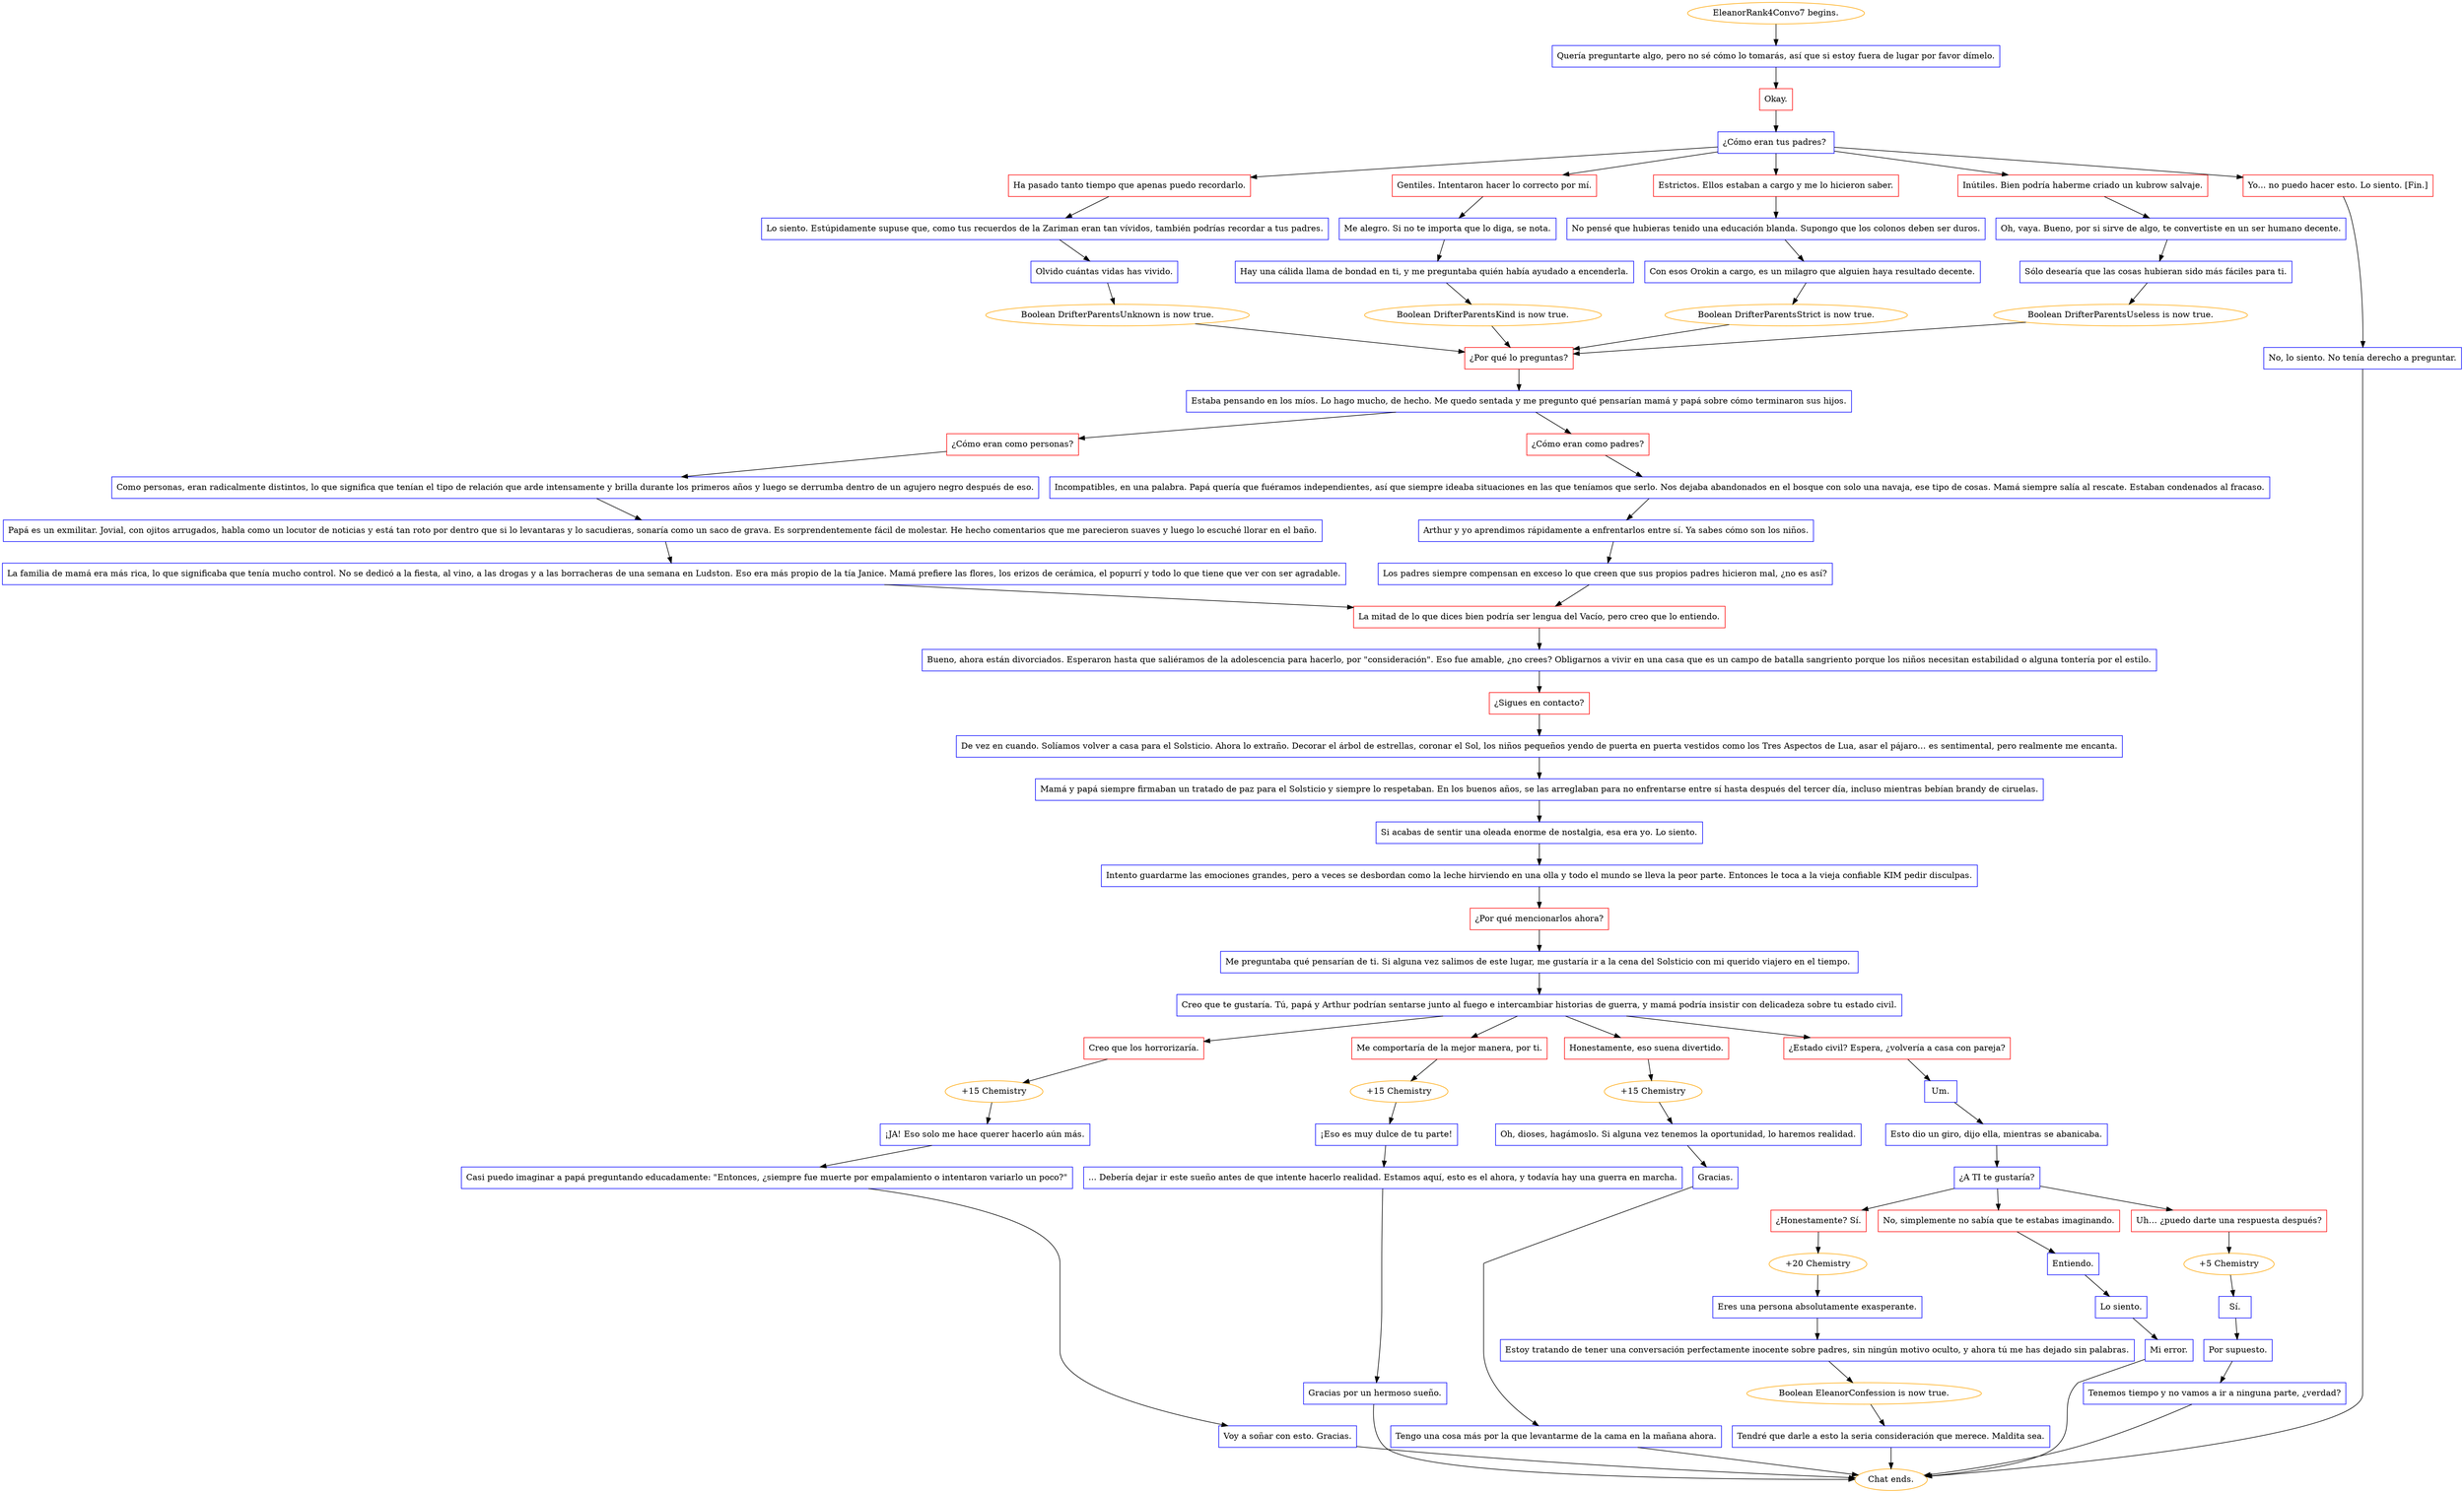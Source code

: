 digraph {
	"EleanorRank4Convo7 begins." [color=orange];
		"EleanorRank4Convo7 begins." -> j4166613563;
	j4166613563 [label="Quería preguntarte algo, pero no sé cómo lo tomarás, así que si estoy fuera de lugar por favor dímelo.",shape=box,color=blue];
		j4166613563 -> j2352019503;
	j2352019503 [label="Okay.",shape=box,color=red];
		j2352019503 -> j772172734;
	j772172734 [label="¿Cómo eran tus padres? ",shape=box,color=blue];
		j772172734 -> j1488326080;
		j772172734 -> j1080724441;
		j772172734 -> j849629802;
		j772172734 -> j1489425365;
		j772172734 -> j2983358395;
	j1488326080 [label="Ha pasado tanto tiempo que apenas puedo recordarlo.",shape=box,color=red];
		j1488326080 -> j573330722;
	j1080724441 [label="Gentiles. Intentaron hacer lo correcto por mí.",shape=box,color=red];
		j1080724441 -> j2539253609;
	j849629802 [label="Estrictos. Ellos estaban a cargo y me lo hicieron saber.",shape=box,color=red];
		j849629802 -> j1209320522;
	j1489425365 [label="Inútiles. Bien podría haberme criado un kubrow salvaje.",shape=box,color=red];
		j1489425365 -> j3447233855;
	j2983358395 [label="Yo... no puedo hacer esto. Lo siento. [Fin.]",shape=box,color=red];
		j2983358395 -> j3775224291;
	j573330722 [label="Lo siento. Estúpidamente supuse que, como tus recuerdos de la Zariman eran tan vívidos, también podrías recordar a tus padres.",shape=box,color=blue];
		j573330722 -> j1635621111;
	j2539253609 [label="Me alegro. Si no te importa que lo diga, se nota.",shape=box,color=blue];
		j2539253609 -> j551696756;
	j1209320522 [label="No pensé que hubieras tenido una educación blanda. Supongo que los colonos deben ser duros.",shape=box,color=blue];
		j1209320522 -> j2522902517;
	j3447233855 [label="Oh, vaya. Bueno, por si sirve de algo, te convertiste en un ser humano decente.",shape=box,color=blue];
		j3447233855 -> j2763423846;
	j3775224291 [label="No, lo siento. No tenía derecho a preguntar.",shape=box,color=blue];
		j3775224291 -> "Chat ends.";
	j1635621111 [label="Olvido cuántas vidas has vivido.",shape=box,color=blue];
		j1635621111 -> j1866464440;
	j551696756 [label="Hay una cálida llama de bondad en ti, y me preguntaba quién había ayudado a encenderla.",shape=box,color=blue];
		j551696756 -> j2125751375;
	j2522902517 [label="Con esos Orokin a cargo, es un milagro que alguien haya resultado decente.",shape=box,color=blue];
		j2522902517 -> j1461059894;
	j2763423846 [label="Sólo desearía que las cosas hubieran sido más fáciles para ti.",shape=box,color=blue];
		j2763423846 -> j2531550505;
	"Chat ends." [color=orange];
	j1866464440 [label="Boolean DrifterParentsUnknown is now true.",color=orange];
		j1866464440 -> j1015240629;
	j2125751375 [label="Boolean DrifterParentsKind is now true.",color=orange];
		j2125751375 -> j1015240629;
	j1461059894 [label="Boolean DrifterParentsStrict is now true.",color=orange];
		j1461059894 -> j1015240629;
	j2531550505 [label="Boolean DrifterParentsUseless is now true.",color=orange];
		j2531550505 -> j1015240629;
	j1015240629 [label="¿Por qué lo preguntas?",shape=box,color=red];
		j1015240629 -> j1316002896;
	j1316002896 [label="Estaba pensando en los míos. Lo hago mucho, de hecho. Me quedo sentada y me pregunto qué pensarían mamá y papá sobre cómo terminaron sus hijos.",shape=box,color=blue];
		j1316002896 -> j405613855;
		j1316002896 -> j1423802124;
	j405613855 [label="¿Cómo eran como personas?",shape=box,color=red];
		j405613855 -> j878844030;
	j1423802124 [label="¿Cómo eran como padres?",shape=box,color=red];
		j1423802124 -> j2583646276;
	j878844030 [label="Como personas, eran radicalmente distintos, lo que significa que tenían el tipo de relación que arde intensamente y brilla durante los primeros años y luego se derrumba dentro de un agujero negro después de eso.",shape=box,color=blue];
		j878844030 -> j3370148416;
	j2583646276 [label="Incompatibles, en una palabra. Papá quería que fuéramos independientes, así que siempre ideaba situaciones en las que teníamos que serlo. Nos dejaba abandonados en el bosque con solo una navaja, ese tipo de cosas. Mamá siempre salía al rescate. Estaban condenados al fracaso.",shape=box,color=blue];
		j2583646276 -> j1810047336;
	j3370148416 [label="Papá es un exmilitar. Jovial, con ojitos arrugados, habla como un locutor de noticias y está tan roto por dentro que si lo levantaras y lo sacudieras, sonaría como un saco de grava. Es sorprendentemente fácil de molestar. He hecho comentarios que me parecieron suaves y luego lo escuché llorar en el baño.",shape=box,color=blue];
		j3370148416 -> j827588367;
	j1810047336 [label="Arthur y yo aprendimos rápidamente a enfrentarlos entre sí. Ya sabes cómo son los niños.",shape=box,color=blue];
		j1810047336 -> j638972536;
	j827588367 [label="La familia de mamá era más rica, lo que significaba que tenía mucho control. No se dedicó a la fiesta, al vino, a las drogas y a las borracheras de una semana en Ludston. Eso era más propio de la tía Janice. Mamá prefiere las flores, los erizos de cerámica, el popurrí y todo lo que tiene que ver con ser agradable.",shape=box,color=blue];
		j827588367 -> j3777640282;
	j638972536 [label="Los padres siempre compensan en exceso lo que creen que sus propios padres hicieron mal, ¿no es así?",shape=box,color=blue];
		j638972536 -> j3777640282;
	j3777640282 [label="La mitad de lo que dices bien podría ser lengua del Vacío, pero creo que lo entiendo.",shape=box,color=red];
		j3777640282 -> j1037418410;
	j1037418410 [label="Bueno, ahora están divorciados. Esperaron hasta que saliéramos de la adolescencia para hacerlo, por \"consideración\". Eso fue amable, ¿no crees? Obligarnos a vivir en una casa que es un campo de batalla sangriento porque los niños necesitan estabilidad o alguna tontería por el estilo.",shape=box,color=blue];
		j1037418410 -> j1697431483;
	j1697431483 [label="¿Sigues en contacto?",shape=box,color=red];
		j1697431483 -> j2680738719;
	j2680738719 [label="De vez en cuando. Solíamos volver a casa para el Solsticio. Ahora lo extraño. Decorar el árbol de estrellas, coronar el Sol, los niños pequeños yendo de puerta en puerta vestidos como los Tres Aspectos de Lua, asar el pájaro… es sentimental, pero realmente me encanta.",shape=box,color=blue];
		j2680738719 -> j3165322483;
	j3165322483 [label="Mamá y papá siempre firmaban un tratado de paz para el Solsticio y siempre lo respetaban. En los buenos años, se las arreglaban para no enfrentarse entre sí hasta después del tercer día, incluso mientras bebían brandy de ciruelas.",shape=box,color=blue];
		j3165322483 -> j2447685583;
	j2447685583 [label="Si acabas de sentir una oleada enorme de nostalgia, esa era yo. Lo siento.",shape=box,color=blue];
		j2447685583 -> j1924298826;
	j1924298826 [label="Intento guardarme las emociones grandes, pero a veces se desbordan como la leche hirviendo en una olla y todo el mundo se lleva la peor parte. Entonces le toca a la vieja confiable KIM pedir disculpas.",shape=box,color=blue];
		j1924298826 -> j2914471343;
	j2914471343 [label="¿Por qué mencionarlos ahora?",shape=box,color=red];
		j2914471343 -> j473718971;
	j473718971 [label="Me preguntaba qué pensarían de ti. Si alguna vez salimos de este lugar, me gustaría ir a la cena del Solsticio con mi querido viajero en el tiempo. ",shape=box,color=blue];
		j473718971 -> j2142864755;
	j2142864755 [label="Creo que te gustaría. Tú, papá y Arthur podrían sentarse junto al fuego e intercambiar historias de guerra, y mamá podría insistir con delicadeza sobre tu estado civil.",shape=box,color=blue];
		j2142864755 -> j95327883;
		j2142864755 -> j2402154001;
		j2142864755 -> j2755355901;
		j2142864755 -> j3471162629;
	j95327883 [label="Creo que los horrorizaría.",shape=box,color=red];
		j95327883 -> j1002307502;
	j2402154001 [label="Me comportaría de la mejor manera, por ti.",shape=box,color=red];
		j2402154001 -> j2886634368;
	j2755355901 [label="Honestamente, eso suena divertido.",shape=box,color=red];
		j2755355901 -> j2887193892;
	j3471162629 [label="¿Estado civil? Espera, ¿volvería a casa con pareja?",shape=box,color=red];
		j3471162629 -> j2747979073;
	j1002307502 [label="+15 Chemistry",color=orange];
		j1002307502 -> j1586557304;
	j2886634368 [label="+15 Chemistry",color=orange];
		j2886634368 -> j2196726199;
	j2887193892 [label="+15 Chemistry",color=orange];
		j2887193892 -> j2721458022;
	j2747979073 [label="Um.",shape=box,color=blue];
		j2747979073 -> j578882066;
	j1586557304 [label="¡JA! Eso solo me hace querer hacerlo aún más.",shape=box,color=blue];
		j1586557304 -> j3316045698;
	j2196726199 [label="¡Eso es muy dulce de tu parte!",shape=box,color=blue];
		j2196726199 -> j924989230;
	j2721458022 [label="Oh, dioses, hagámoslo. Si alguna vez tenemos la oportunidad, lo haremos realidad.",shape=box,color=blue];
		j2721458022 -> j1576783232;
	j578882066 [label="Esto dio un giro, dijo ella, mientras se abanicaba.",shape=box,color=blue];
		j578882066 -> j1760147908;
	j3316045698 [label="Casi puedo imaginar a papá preguntando educadamente: \"Entonces, ¿siempre fue muerte por empalamiento o intentaron variarlo un poco?\"",shape=box,color=blue];
		j3316045698 -> j1540040786;
	j924989230 [label="... Debería dejar ir este sueño antes de que intente hacerlo realidad. Estamos aquí, esto es el ahora, y todavía hay una guerra en marcha.",shape=box,color=blue];
		j924989230 -> j3853606399;
	j1576783232 [label="Gracias.",shape=box,color=blue];
		j1576783232 -> j3688696829;
	j1760147908 [label="¿A TI te gustaría?",shape=box,color=blue];
		j1760147908 -> j2229893435;
		j1760147908 -> j3071985463;
		j1760147908 -> j3702043196;
	j1540040786 [label="Voy a soñar con esto. Gracias.",shape=box,color=blue];
		j1540040786 -> "Chat ends.";
	j3853606399 [label="Gracias por un hermoso sueño.",shape=box,color=blue];
		j3853606399 -> "Chat ends.";
	j3688696829 [label="Tengo una cosa más por la que levantarme de la cama en la mañana ahora.",shape=box,color=blue];
		j3688696829 -> "Chat ends.";
	j2229893435 [label="¿Honestamente? Sí.",shape=box,color=red];
		j2229893435 -> j3220457265;
	j3071985463 [label="No, simplemente no sabía que te estabas imaginando.",shape=box,color=red];
		j3071985463 -> j737356125;
	j3702043196 [label="Uh… ¿puedo darte una respuesta después?",shape=box,color=red];
		j3702043196 -> j3558496376;
	j3220457265 [label="+20 Chemistry",color=orange];
		j3220457265 -> j164909724;
	j737356125 [label="Entiendo.",shape=box,color=blue];
		j737356125 -> j2348874138;
	j3558496376 [label="+5 Chemistry",color=orange];
		j3558496376 -> j3182350526;
	j164909724 [label="Eres una persona absolutamente exasperante.",shape=box,color=blue];
		j164909724 -> j2054742108;
	j2348874138 [label="Lo siento.",shape=box,color=blue];
		j2348874138 -> j2828434332;
	j3182350526 [label="Sí.",shape=box,color=blue];
		j3182350526 -> j4155405384;
	j2054742108 [label="Estoy tratando de tener una conversación perfectamente inocente sobre padres, sin ningún motivo oculto, y ahora tú me has dejado sin palabras.",shape=box,color=blue];
		j2054742108 -> j4224213901;
	j2828434332 [label="Mi error.",shape=box,color=blue];
		j2828434332 -> "Chat ends.";
	j4155405384 [label="Por supuesto.",shape=box,color=blue];
		j4155405384 -> j2488055896;
	j4224213901 [label="Boolean EleanorConfession is now true.",color=orange];
		j4224213901 -> j210924022;
	j2488055896 [label="Tenemos tiempo y no vamos a ir a ninguna parte, ¿verdad?",shape=box,color=blue];
		j2488055896 -> "Chat ends.";
	j210924022 [label="Tendré que darle a esto la seria consideración que merece. Maldita sea.",shape=box,color=blue];
		j210924022 -> "Chat ends.";
}